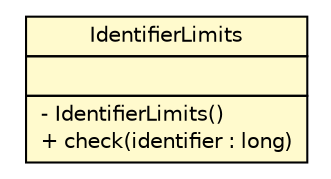 #!/usr/local/bin/dot
#
# Class diagram 
# Generated by UMLGraph version R5_6 (http://www.umlgraph.org/)
#

digraph G {
	edge [fontname="Helvetica",fontsize=10,labelfontname="Helvetica",labelfontsize=10];
	node [fontname="Helvetica",fontsize=10,shape=plaintext];
	nodesep=0.25;
	ranksep=0.5;
	// org.ietf.nea.pt.validate.rules.IdentifierLimits
	c30594 [label=<<table title="org.ietf.nea.pt.validate.rules.IdentifierLimits" border="0" cellborder="1" cellspacing="0" cellpadding="2" port="p" bgcolor="lemonChiffon" href="./IdentifierLimits.html">
		<tr><td><table border="0" cellspacing="0" cellpadding="1">
<tr><td align="center" balign="center"> IdentifierLimits </td></tr>
		</table></td></tr>
		<tr><td><table border="0" cellspacing="0" cellpadding="1">
<tr><td align="left" balign="left">  </td></tr>
		</table></td></tr>
		<tr><td><table border="0" cellspacing="0" cellpadding="1">
<tr><td align="left" balign="left"> - IdentifierLimits() </td></tr>
<tr><td align="left" balign="left"> + check(identifier : long) </td></tr>
		</table></td></tr>
		</table>>, URL="./IdentifierLimits.html", fontname="Helvetica", fontcolor="black", fontsize=10.0];
}

